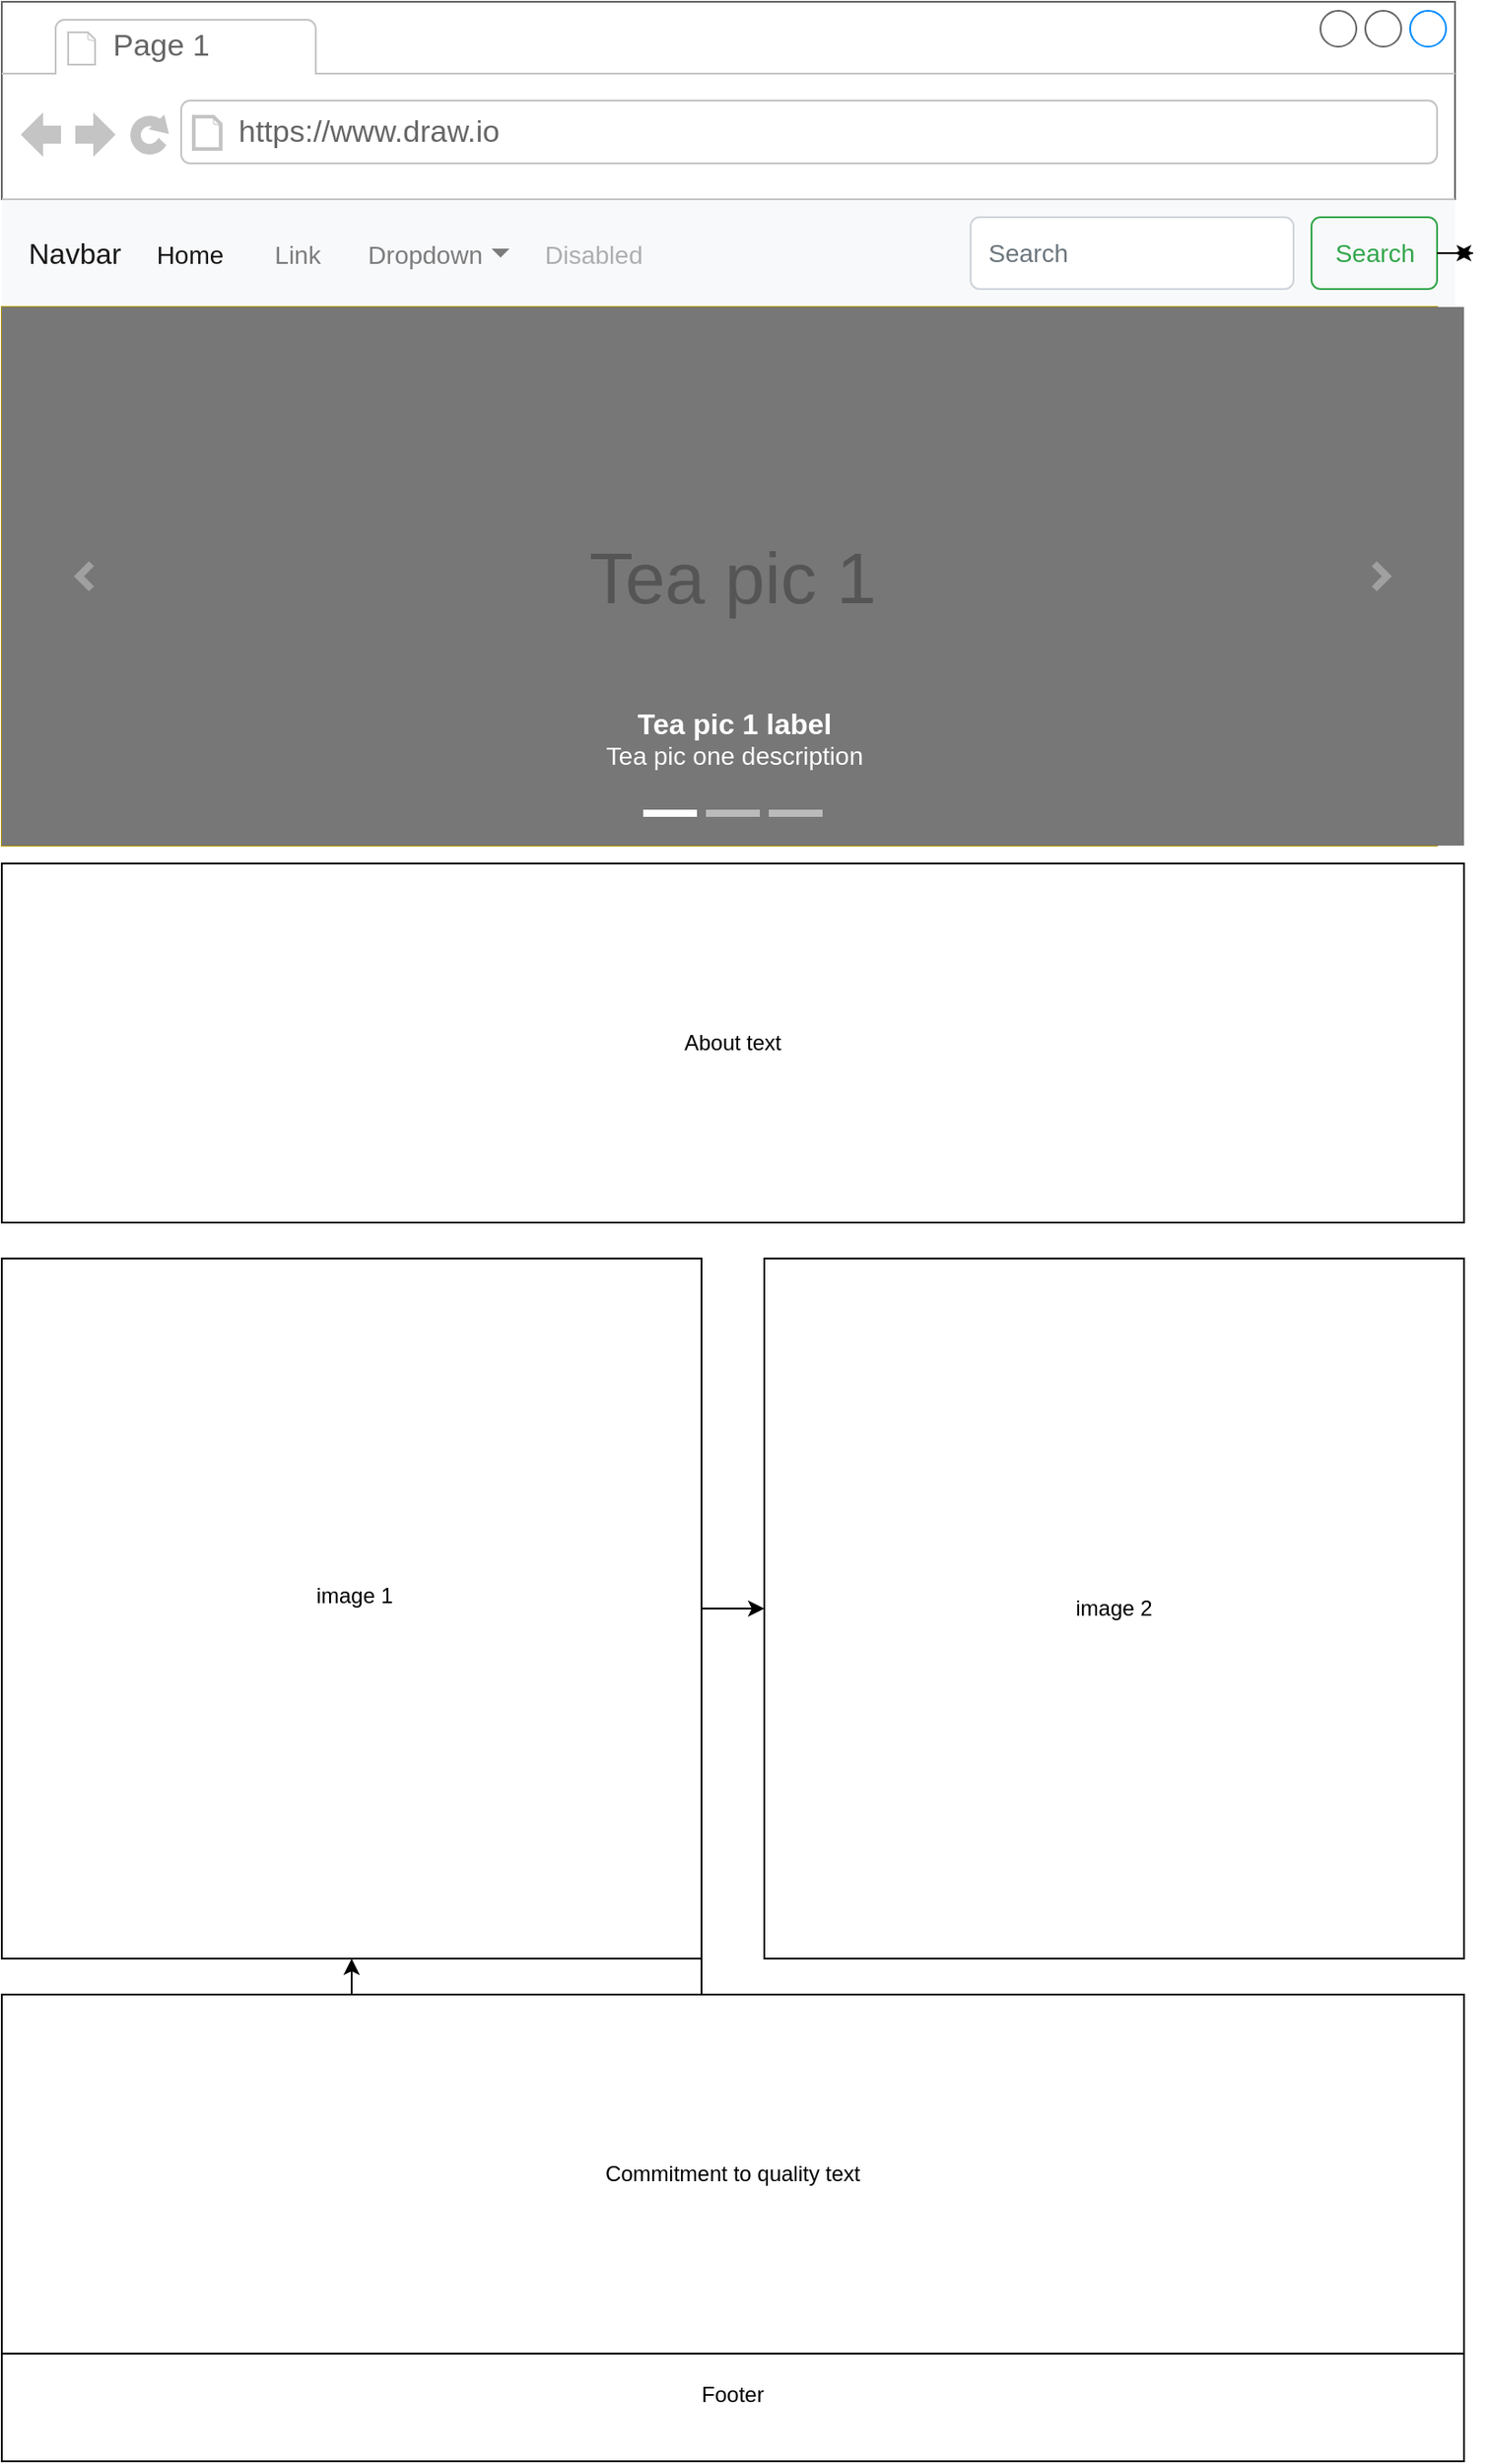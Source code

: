 <mxfile version="24.0.5" type="github">
  <diagram name="Page-1" id="IXAEWC-jDETIJdFkgewe">
    <mxGraphModel dx="1804" dy="1706" grid="1" gridSize="10" guides="1" tooltips="1" connect="1" arrows="1" fold="1" page="1" pageScale="1" pageWidth="850" pageHeight="1100" background="none" math="0" shadow="0">
      <root>
        <mxCell id="0" />
        <mxCell id="1" parent="0" />
        <mxCell id="xTq5868eYc3X1nUyhiQE-2" value="Navbar" style="html=1;shadow=0;dashed=0;fillColor=#F8F9FA;strokeColor=none;fontSize=16;fontColor=#181819;align=left;spacing=15;" vertex="1" parent="1">
          <mxGeometry x="-40" y="-60" width="810" height="60" as="geometry" />
        </mxCell>
        <mxCell id="xTq5868eYc3X1nUyhiQE-3" value="Home" style="fillColor=none;strokeColor=none;fontSize=14;fontColor=#181819;align=center;" vertex="1" parent="xTq5868eYc3X1nUyhiQE-2">
          <mxGeometry width="70" height="40" relative="1" as="geometry">
            <mxPoint x="70" y="10" as="offset" />
          </mxGeometry>
        </mxCell>
        <mxCell id="xTq5868eYc3X1nUyhiQE-4" value="Link" style="fillColor=none;strokeColor=none;fontSize=14;fontColor=#7C7C7D;align=center;" vertex="1" parent="xTq5868eYc3X1nUyhiQE-2">
          <mxGeometry width="50" height="40" relative="1" as="geometry">
            <mxPoint x="140" y="10" as="offset" />
          </mxGeometry>
        </mxCell>
        <mxCell id="xTq5868eYc3X1nUyhiQE-5" value="Dropdown" style="fillColor=none;strokeColor=none;fontSize=14;fontColor=#7C7C7D;align=right;spacingRight=20;" vertex="1" parent="xTq5868eYc3X1nUyhiQE-2">
          <mxGeometry width="100" height="40" relative="1" as="geometry">
            <mxPoint x="190" y="10" as="offset" />
          </mxGeometry>
        </mxCell>
        <mxCell id="xTq5868eYc3X1nUyhiQE-6" value="" style="shape=triangle;direction=south;fillColor=#7C7C7D;strokeColor=none;perimeter=none;" vertex="1" parent="xTq5868eYc3X1nUyhiQE-5">
          <mxGeometry x="1" y="0.5" width="10" height="5" relative="1" as="geometry">
            <mxPoint x="-17" y="-2.5" as="offset" />
          </mxGeometry>
        </mxCell>
        <mxCell id="xTq5868eYc3X1nUyhiQE-7" value="Disabled" style="fillColor=none;strokeColor=none;fontSize=14;fontColor=#ADAEAF;align=center;" vertex="1" parent="xTq5868eYc3X1nUyhiQE-2">
          <mxGeometry width="80" height="40" relative="1" as="geometry">
            <mxPoint x="290" y="10" as="offset" />
          </mxGeometry>
        </mxCell>
        <mxCell id="xTq5868eYc3X1nUyhiQE-8" value="Search" style="html=1;shadow=0;dashed=0;shape=mxgraph.bootstrap.rrect;rSize=5;fontSize=14;fontColor=#33A64C;strokeColor=#33A64C;fillColor=none;" vertex="1" parent="xTq5868eYc3X1nUyhiQE-2">
          <mxGeometry x="1" width="70" height="40" relative="1" as="geometry">
            <mxPoint x="-80" y="10" as="offset" />
          </mxGeometry>
        </mxCell>
        <mxCell id="xTq5868eYc3X1nUyhiQE-9" value="Search" style="html=1;shadow=0;dashed=0;shape=mxgraph.bootstrap.rrect;rSize=5;fontSize=14;fontColor=#6C767D;strokeColor=#CED4DA;fillColor=#ffffff;align=left;spacing=10;" vertex="1" parent="xTq5868eYc3X1nUyhiQE-2">
          <mxGeometry x="1" width="180" height="40" relative="1" as="geometry">
            <mxPoint x="-270" y="10" as="offset" />
          </mxGeometry>
        </mxCell>
        <mxCell id="xTq5868eYc3X1nUyhiQE-1" value="First slide" style="html=1;shadow=0;dashed=0;strokeWidth=1;whiteSpace=wrap;align=center;verticalAlign=middle;fontStyle=0;fontSize=40;fillColor=#e3c800;strokeColor=#B09500;fontColor=#000000;" vertex="1" parent="1">
          <mxGeometry x="-40" width="800" height="300" as="geometry" />
        </mxCell>
        <mxCell id="xTq5868eYc3X1nUyhiQE-11" value="" style="strokeWidth=1;shadow=0;dashed=0;align=center;html=1;shape=mxgraph.mockup.containers.browserWindow;rSize=0;strokeColor=#666666;strokeColor2=#008cff;strokeColor3=#c4c4c4;mainText=,;recursiveResize=0;" vertex="1" parent="1">
          <mxGeometry x="-40" y="-170" width="810" height="110" as="geometry" />
        </mxCell>
        <mxCell id="xTq5868eYc3X1nUyhiQE-12" value="Page 1" style="strokeWidth=1;shadow=0;dashed=0;align=center;html=1;shape=mxgraph.mockup.containers.anchor;fontSize=17;fontColor=#666666;align=left;whiteSpace=wrap;" vertex="1" parent="xTq5868eYc3X1nUyhiQE-11">
          <mxGeometry x="60" y="12" width="110" height="26" as="geometry" />
        </mxCell>
        <mxCell id="xTq5868eYc3X1nUyhiQE-13" value="https://www.draw.io" style="strokeWidth=1;shadow=0;dashed=0;align=center;html=1;shape=mxgraph.mockup.containers.anchor;rSize=0;fontSize=17;fontColor=#666666;align=left;" vertex="1" parent="xTq5868eYc3X1nUyhiQE-11">
          <mxGeometry x="130" y="60" width="250" height="26" as="geometry" />
        </mxCell>
        <mxCell id="xTq5868eYc3X1nUyhiQE-27" value="Tea pic 1" style="html=1;shadow=0;dashed=0;strokeColor=none;strokeWidth=1;fillColor=#777777;fontColor=#555555;whiteSpace=wrap;align=center;verticalAlign=middle;fontStyle=0;fontSize=40;" vertex="1" parent="1">
          <mxGeometry x="-40" width="815" height="300" as="geometry" />
        </mxCell>
        <mxCell id="xTq5868eYc3X1nUyhiQE-28" value="" style="html=1;verticalLabelPosition=bottom;labelBackgroundColor=#ffffff;verticalAlign=top;shadow=0;dashed=0;strokeWidth=4;shape=mxgraph.ios7.misc.more;strokeColor=#a0a0a0;" vertex="1" parent="xTq5868eYc3X1nUyhiQE-27">
          <mxGeometry x="1" y="0.5" width="7" height="14" relative="1" as="geometry">
            <mxPoint x="-50" y="-7" as="offset" />
          </mxGeometry>
        </mxCell>
        <mxCell id="xTq5868eYc3X1nUyhiQE-29" value="" style="flipH=1;html=1;verticalLabelPosition=bottom;labelBackgroundColor=#ffffff;verticalAlign=top;shadow=0;dashed=0;strokeWidth=4;shape=mxgraph.ios7.misc.more;strokeColor=#a0a0a0;" vertex="1" parent="xTq5868eYc3X1nUyhiQE-27">
          <mxGeometry y="0.5" width="7" height="14" relative="1" as="geometry">
            <mxPoint x="43" y="-7" as="offset" />
          </mxGeometry>
        </mxCell>
        <mxCell id="xTq5868eYc3X1nUyhiQE-30" value="" style="html=1;shadow=0;strokeColor=none;fillColor=#ffffff;" vertex="1" parent="xTq5868eYc3X1nUyhiQE-27">
          <mxGeometry x="0.5" y="1" width="30" height="4" relative="1" as="geometry">
            <mxPoint x="-50" y="-20" as="offset" />
          </mxGeometry>
        </mxCell>
        <mxCell id="xTq5868eYc3X1nUyhiQE-31" value="" style="html=1;shadow=0;strokeColor=none;fillColor=#BBBBBB;" vertex="1" parent="xTq5868eYc3X1nUyhiQE-27">
          <mxGeometry x="0.5" y="1" width="30" height="4" relative="1" as="geometry">
            <mxPoint x="-15" y="-20" as="offset" />
          </mxGeometry>
        </mxCell>
        <mxCell id="xTq5868eYc3X1nUyhiQE-32" value="" style="html=1;shadow=0;strokeColor=none;fillColor=#BBBBBB;" vertex="1" parent="xTq5868eYc3X1nUyhiQE-27">
          <mxGeometry x="0.5" y="1" width="30" height="4" relative="1" as="geometry">
            <mxPoint x="20" y="-20" as="offset" />
          </mxGeometry>
        </mxCell>
        <mxCell id="xTq5868eYc3X1nUyhiQE-33" value="&lt;span style=&quot;font-size: 16px;&quot;&gt;&lt;b&gt;Tea pic 1 label&lt;/b&gt;&lt;/span&gt;&lt;br style=&quot;font-size: 14px&quot;&gt;Tea pic one description" style="html=1;shadow=0;strokeColor=none;fillColor=none;resizeWidth=1;fontColor=#FFFFFF;fontSize=14;" vertex="1" parent="xTq5868eYc3X1nUyhiQE-27">
          <mxGeometry y="1" width="815" height="60" relative="1" as="geometry">
            <mxPoint y="-90" as="offset" />
          </mxGeometry>
        </mxCell>
        <mxCell id="xTq5868eYc3X1nUyhiQE-34" style="edgeStyle=orthogonalEdgeStyle;rounded=0;orthogonalLoop=1;jettySize=auto;html=1;" edge="1" parent="1" source="xTq5868eYc3X1nUyhiQE-8">
          <mxGeometry relative="1" as="geometry">
            <mxPoint x="780" y="-30" as="targetPoint" />
          </mxGeometry>
        </mxCell>
        <mxCell id="xTq5868eYc3X1nUyhiQE-35" style="edgeStyle=orthogonalEdgeStyle;rounded=0;orthogonalLoop=1;jettySize=auto;html=1;" edge="1" parent="1" source="xTq5868eYc3X1nUyhiQE-8">
          <mxGeometry relative="1" as="geometry">
            <mxPoint x="770" y="-30" as="targetPoint" />
          </mxGeometry>
        </mxCell>
        <mxCell id="xTq5868eYc3X1nUyhiQE-36" value="About text" style="rounded=0;whiteSpace=wrap;html=1;" vertex="1" parent="1">
          <mxGeometry x="-40" y="310" width="815" height="200" as="geometry" />
        </mxCell>
        <mxCell id="xTq5868eYc3X1nUyhiQE-41" style="edgeStyle=orthogonalEdgeStyle;rounded=0;orthogonalLoop=1;jettySize=auto;html=1;exitX=1;exitY=0.5;exitDx=0;exitDy=0;entryX=0;entryY=0.5;entryDx=0;entryDy=0;" edge="1" parent="1" source="xTq5868eYc3X1nUyhiQE-38" target="xTq5868eYc3X1nUyhiQE-39">
          <mxGeometry relative="1" as="geometry" />
        </mxCell>
        <mxCell id="xTq5868eYc3X1nUyhiQE-38" value="&amp;nbsp;image 1&lt;div&gt;&lt;br&gt;&lt;/div&gt;" style="whiteSpace=wrap;html=1;aspect=fixed;" vertex="1" parent="1">
          <mxGeometry x="-40" y="530" width="390" height="390" as="geometry" />
        </mxCell>
        <mxCell id="xTq5868eYc3X1nUyhiQE-39" value="image 2" style="whiteSpace=wrap;html=1;aspect=fixed;" vertex="1" parent="1">
          <mxGeometry x="385" y="530" width="390" height="390" as="geometry" />
        </mxCell>
        <mxCell id="xTq5868eYc3X1nUyhiQE-40" style="edgeStyle=orthogonalEdgeStyle;rounded=0;orthogonalLoop=1;jettySize=auto;html=1;exitX=1;exitY=1;exitDx=0;exitDy=0;" edge="1" parent="1" source="xTq5868eYc3X1nUyhiQE-38" target="xTq5868eYc3X1nUyhiQE-38">
          <mxGeometry relative="1" as="geometry" />
        </mxCell>
        <mxCell id="xTq5868eYc3X1nUyhiQE-43" value="Commitment to quality text" style="rounded=0;whiteSpace=wrap;html=1;" vertex="1" parent="1">
          <mxGeometry x="-40" y="940" width="815" height="200" as="geometry" />
        </mxCell>
        <mxCell id="xTq5868eYc3X1nUyhiQE-44" value="Footer&lt;div&gt;&lt;br&gt;&lt;/div&gt;" style="rounded=0;whiteSpace=wrap;html=1;" vertex="1" parent="1">
          <mxGeometry x="-40" y="1140" width="815" height="60" as="geometry" />
        </mxCell>
      </root>
    </mxGraphModel>
  </diagram>
</mxfile>
